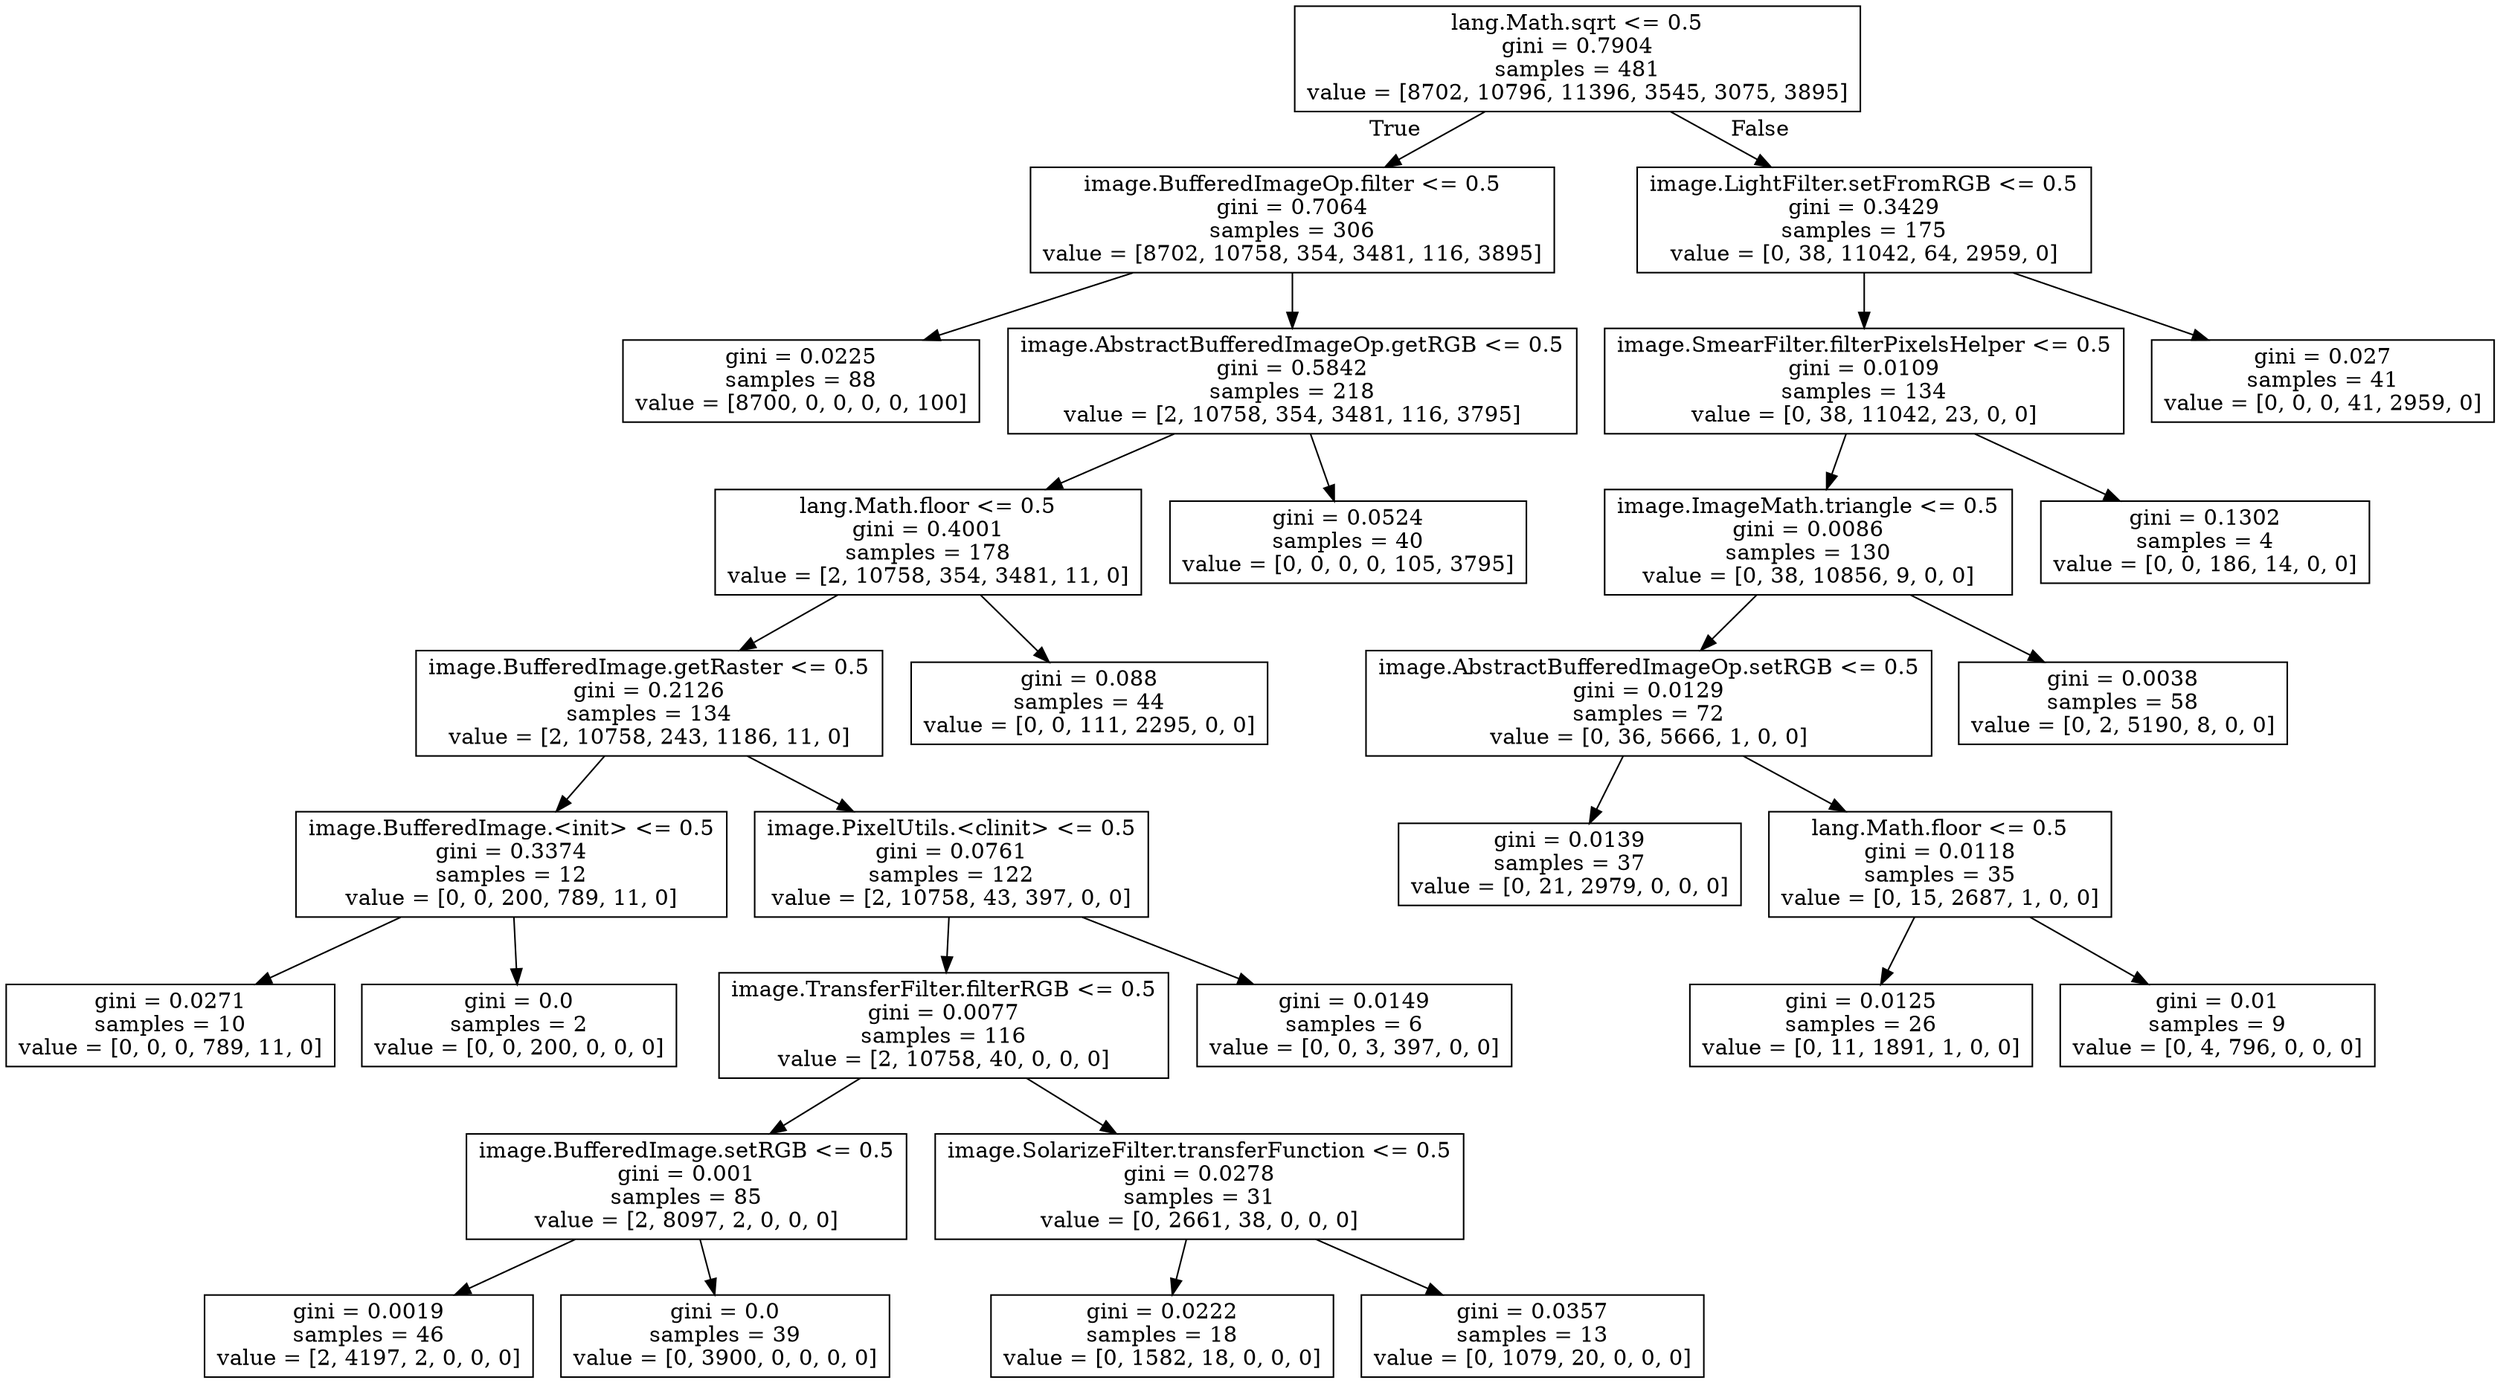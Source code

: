 digraph Tree {
node [shape=box] ;
0 [label="lang.Math.sqrt <= 0.5\ngini = 0.7904\nsamples = 481\nvalue = [8702, 10796, 11396, 3545, 3075, 3895]"] ;
1 [label="image.BufferedImageOp.filter <= 0.5\ngini = 0.7064\nsamples = 306\nvalue = [8702, 10758, 354, 3481, 116, 3895]"] ;
0 -> 1 [labeldistance=2.5, labelangle=45, headlabel="True"] ;
2 [label="gini = 0.0225\nsamples = 88\nvalue = [8700, 0, 0, 0, 0, 100]"] ;
1 -> 2 ;
3 [label="image.AbstractBufferedImageOp.getRGB <= 0.5\ngini = 0.5842\nsamples = 218\nvalue = [2, 10758, 354, 3481, 116, 3795]"] ;
1 -> 3 ;
4 [label="lang.Math.floor <= 0.5\ngini = 0.4001\nsamples = 178\nvalue = [2, 10758, 354, 3481, 11, 0]"] ;
3 -> 4 ;
5 [label="image.BufferedImage.getRaster <= 0.5\ngini = 0.2126\nsamples = 134\nvalue = [2, 10758, 243, 1186, 11, 0]"] ;
4 -> 5 ;
6 [label="image.BufferedImage.<init> <= 0.5\ngini = 0.3374\nsamples = 12\nvalue = [0, 0, 200, 789, 11, 0]"] ;
5 -> 6 ;
7 [label="gini = 0.0271\nsamples = 10\nvalue = [0, 0, 0, 789, 11, 0]"] ;
6 -> 7 ;
8 [label="gini = 0.0\nsamples = 2\nvalue = [0, 0, 200, 0, 0, 0]"] ;
6 -> 8 ;
9 [label="image.PixelUtils.<clinit> <= 0.5\ngini = 0.0761\nsamples = 122\nvalue = [2, 10758, 43, 397, 0, 0]"] ;
5 -> 9 ;
10 [label="image.TransferFilter.filterRGB <= 0.5\ngini = 0.0077\nsamples = 116\nvalue = [2, 10758, 40, 0, 0, 0]"] ;
9 -> 10 ;
11 [label="image.BufferedImage.setRGB <= 0.5\ngini = 0.001\nsamples = 85\nvalue = [2, 8097, 2, 0, 0, 0]"] ;
10 -> 11 ;
12 [label="gini = 0.0019\nsamples = 46\nvalue = [2, 4197, 2, 0, 0, 0]"] ;
11 -> 12 ;
13 [label="gini = 0.0\nsamples = 39\nvalue = [0, 3900, 0, 0, 0, 0]"] ;
11 -> 13 ;
14 [label="image.SolarizeFilter.transferFunction <= 0.5\ngini = 0.0278\nsamples = 31\nvalue = [0, 2661, 38, 0, 0, 0]"] ;
10 -> 14 ;
15 [label="gini = 0.0222\nsamples = 18\nvalue = [0, 1582, 18, 0, 0, 0]"] ;
14 -> 15 ;
16 [label="gini = 0.0357\nsamples = 13\nvalue = [0, 1079, 20, 0, 0, 0]"] ;
14 -> 16 ;
17 [label="gini = 0.0149\nsamples = 6\nvalue = [0, 0, 3, 397, 0, 0]"] ;
9 -> 17 ;
18 [label="gini = 0.088\nsamples = 44\nvalue = [0, 0, 111, 2295, 0, 0]"] ;
4 -> 18 ;
19 [label="gini = 0.0524\nsamples = 40\nvalue = [0, 0, 0, 0, 105, 3795]"] ;
3 -> 19 ;
20 [label="image.LightFilter.setFromRGB <= 0.5\ngini = 0.3429\nsamples = 175\nvalue = [0, 38, 11042, 64, 2959, 0]"] ;
0 -> 20 [labeldistance=2.5, labelangle=-45, headlabel="False"] ;
21 [label="image.SmearFilter.filterPixelsHelper <= 0.5\ngini = 0.0109\nsamples = 134\nvalue = [0, 38, 11042, 23, 0, 0]"] ;
20 -> 21 ;
22 [label="image.ImageMath.triangle <= 0.5\ngini = 0.0086\nsamples = 130\nvalue = [0, 38, 10856, 9, 0, 0]"] ;
21 -> 22 ;
23 [label="image.AbstractBufferedImageOp.setRGB <= 0.5\ngini = 0.0129\nsamples = 72\nvalue = [0, 36, 5666, 1, 0, 0]"] ;
22 -> 23 ;
24 [label="gini = 0.0139\nsamples = 37\nvalue = [0, 21, 2979, 0, 0, 0]"] ;
23 -> 24 ;
25 [label="lang.Math.floor <= 0.5\ngini = 0.0118\nsamples = 35\nvalue = [0, 15, 2687, 1, 0, 0]"] ;
23 -> 25 ;
26 [label="gini = 0.0125\nsamples = 26\nvalue = [0, 11, 1891, 1, 0, 0]"] ;
25 -> 26 ;
27 [label="gini = 0.01\nsamples = 9\nvalue = [0, 4, 796, 0, 0, 0]"] ;
25 -> 27 ;
28 [label="gini = 0.0038\nsamples = 58\nvalue = [0, 2, 5190, 8, 0, 0]"] ;
22 -> 28 ;
29 [label="gini = 0.1302\nsamples = 4\nvalue = [0, 0, 186, 14, 0, 0]"] ;
21 -> 29 ;
30 [label="gini = 0.027\nsamples = 41\nvalue = [0, 0, 0, 41, 2959, 0]"] ;
20 -> 30 ;
}